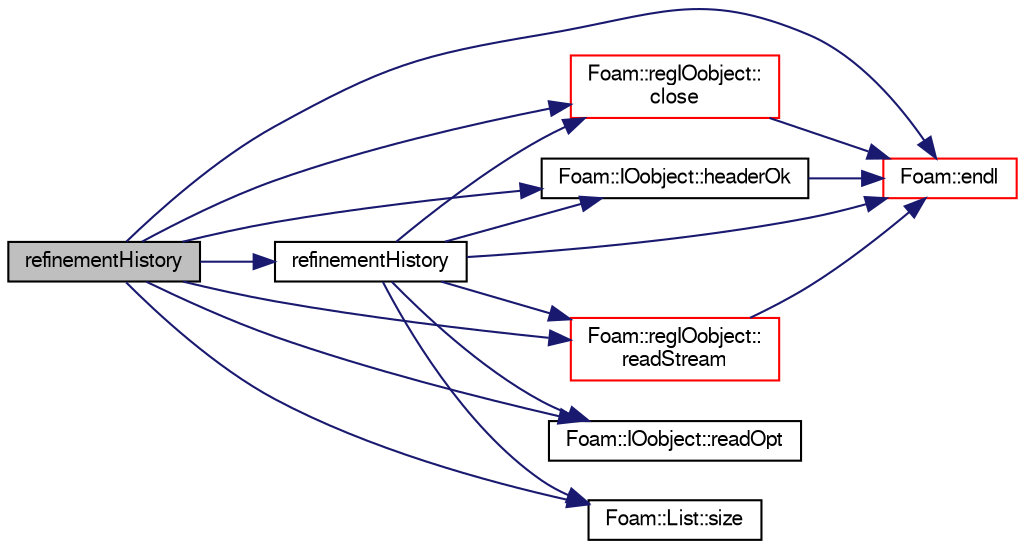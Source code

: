 digraph "refinementHistory"
{
  bgcolor="transparent";
  edge [fontname="FreeSans",fontsize="10",labelfontname="FreeSans",labelfontsize="10"];
  node [fontname="FreeSans",fontsize="10",shape=record];
  rankdir="LR";
  Node320 [label="refinementHistory",height=0.2,width=0.4,color="black", fillcolor="grey75", style="filled", fontcolor="black"];
  Node320 -> Node321 [color="midnightblue",fontsize="10",style="solid",fontname="FreeSans"];
  Node321 [label="Foam::regIOobject::\lclose",height=0.2,width=0.4,color="red",URL="$a26334.html#a5ae591df94fc66ccb85cbb6565368bca",tooltip="Close Istream. "];
  Node321 -> Node335 [color="midnightblue",fontsize="10",style="solid",fontname="FreeSans"];
  Node335 [label="Foam::endl",height=0.2,width=0.4,color="red",URL="$a21124.html#a2db8fe02a0d3909e9351bb4275b23ce4",tooltip="Add newline and flush stream. "];
  Node320 -> Node335 [color="midnightblue",fontsize="10",style="solid",fontname="FreeSans"];
  Node320 -> Node337 [color="midnightblue",fontsize="10",style="solid",fontname="FreeSans"];
  Node337 [label="Foam::IOobject::headerOk",height=0.2,width=0.4,color="black",URL="$a26142.html#a9d4879c850ce41d945ff77e788de3a23",tooltip="Read and check header info. "];
  Node337 -> Node335 [color="midnightblue",fontsize="10",style="solid",fontname="FreeSans"];
  Node320 -> Node338 [color="midnightblue",fontsize="10",style="solid",fontname="FreeSans"];
  Node338 [label="Foam::IOobject::readOpt",height=0.2,width=0.4,color="black",URL="$a26142.html#a81b608e0b8d8e2a8f1bc927cd6076c59"];
  Node320 -> Node339 [color="midnightblue",fontsize="10",style="solid",fontname="FreeSans"];
  Node339 [label="Foam::regIOobject::\lreadStream",height=0.2,width=0.4,color="red",URL="$a26334.html#a1cab0be4cd0a737bfcdd4e43a032d3fd",tooltip="Return Istream and check object type against that given. "];
  Node339 -> Node335 [color="midnightblue",fontsize="10",style="solid",fontname="FreeSans"];
  Node320 -> Node637 [color="midnightblue",fontsize="10",style="solid",fontname="FreeSans"];
  Node637 [label="refinementHistory",height=0.2,width=0.4,color="black",URL="$a21690.html#abdde36146e178ec3c82147ab8e08b54f",tooltip="Construct (read) given an IOobject. "];
  Node637 -> Node321 [color="midnightblue",fontsize="10",style="solid",fontname="FreeSans"];
  Node637 -> Node335 [color="midnightblue",fontsize="10",style="solid",fontname="FreeSans"];
  Node637 -> Node337 [color="midnightblue",fontsize="10",style="solid",fontname="FreeSans"];
  Node637 -> Node338 [color="midnightblue",fontsize="10",style="solid",fontname="FreeSans"];
  Node637 -> Node339 [color="midnightblue",fontsize="10",style="solid",fontname="FreeSans"];
  Node637 -> Node438 [color="midnightblue",fontsize="10",style="solid",fontname="FreeSans"];
  Node438 [label="Foam::List::size",height=0.2,width=0.4,color="black",URL="$a25694.html#a8a5f6fa29bd4b500caf186f60245b384",tooltip="Override size to be inconsistent with allocated storage. "];
  Node320 -> Node438 [color="midnightblue",fontsize="10",style="solid",fontname="FreeSans"];
}
